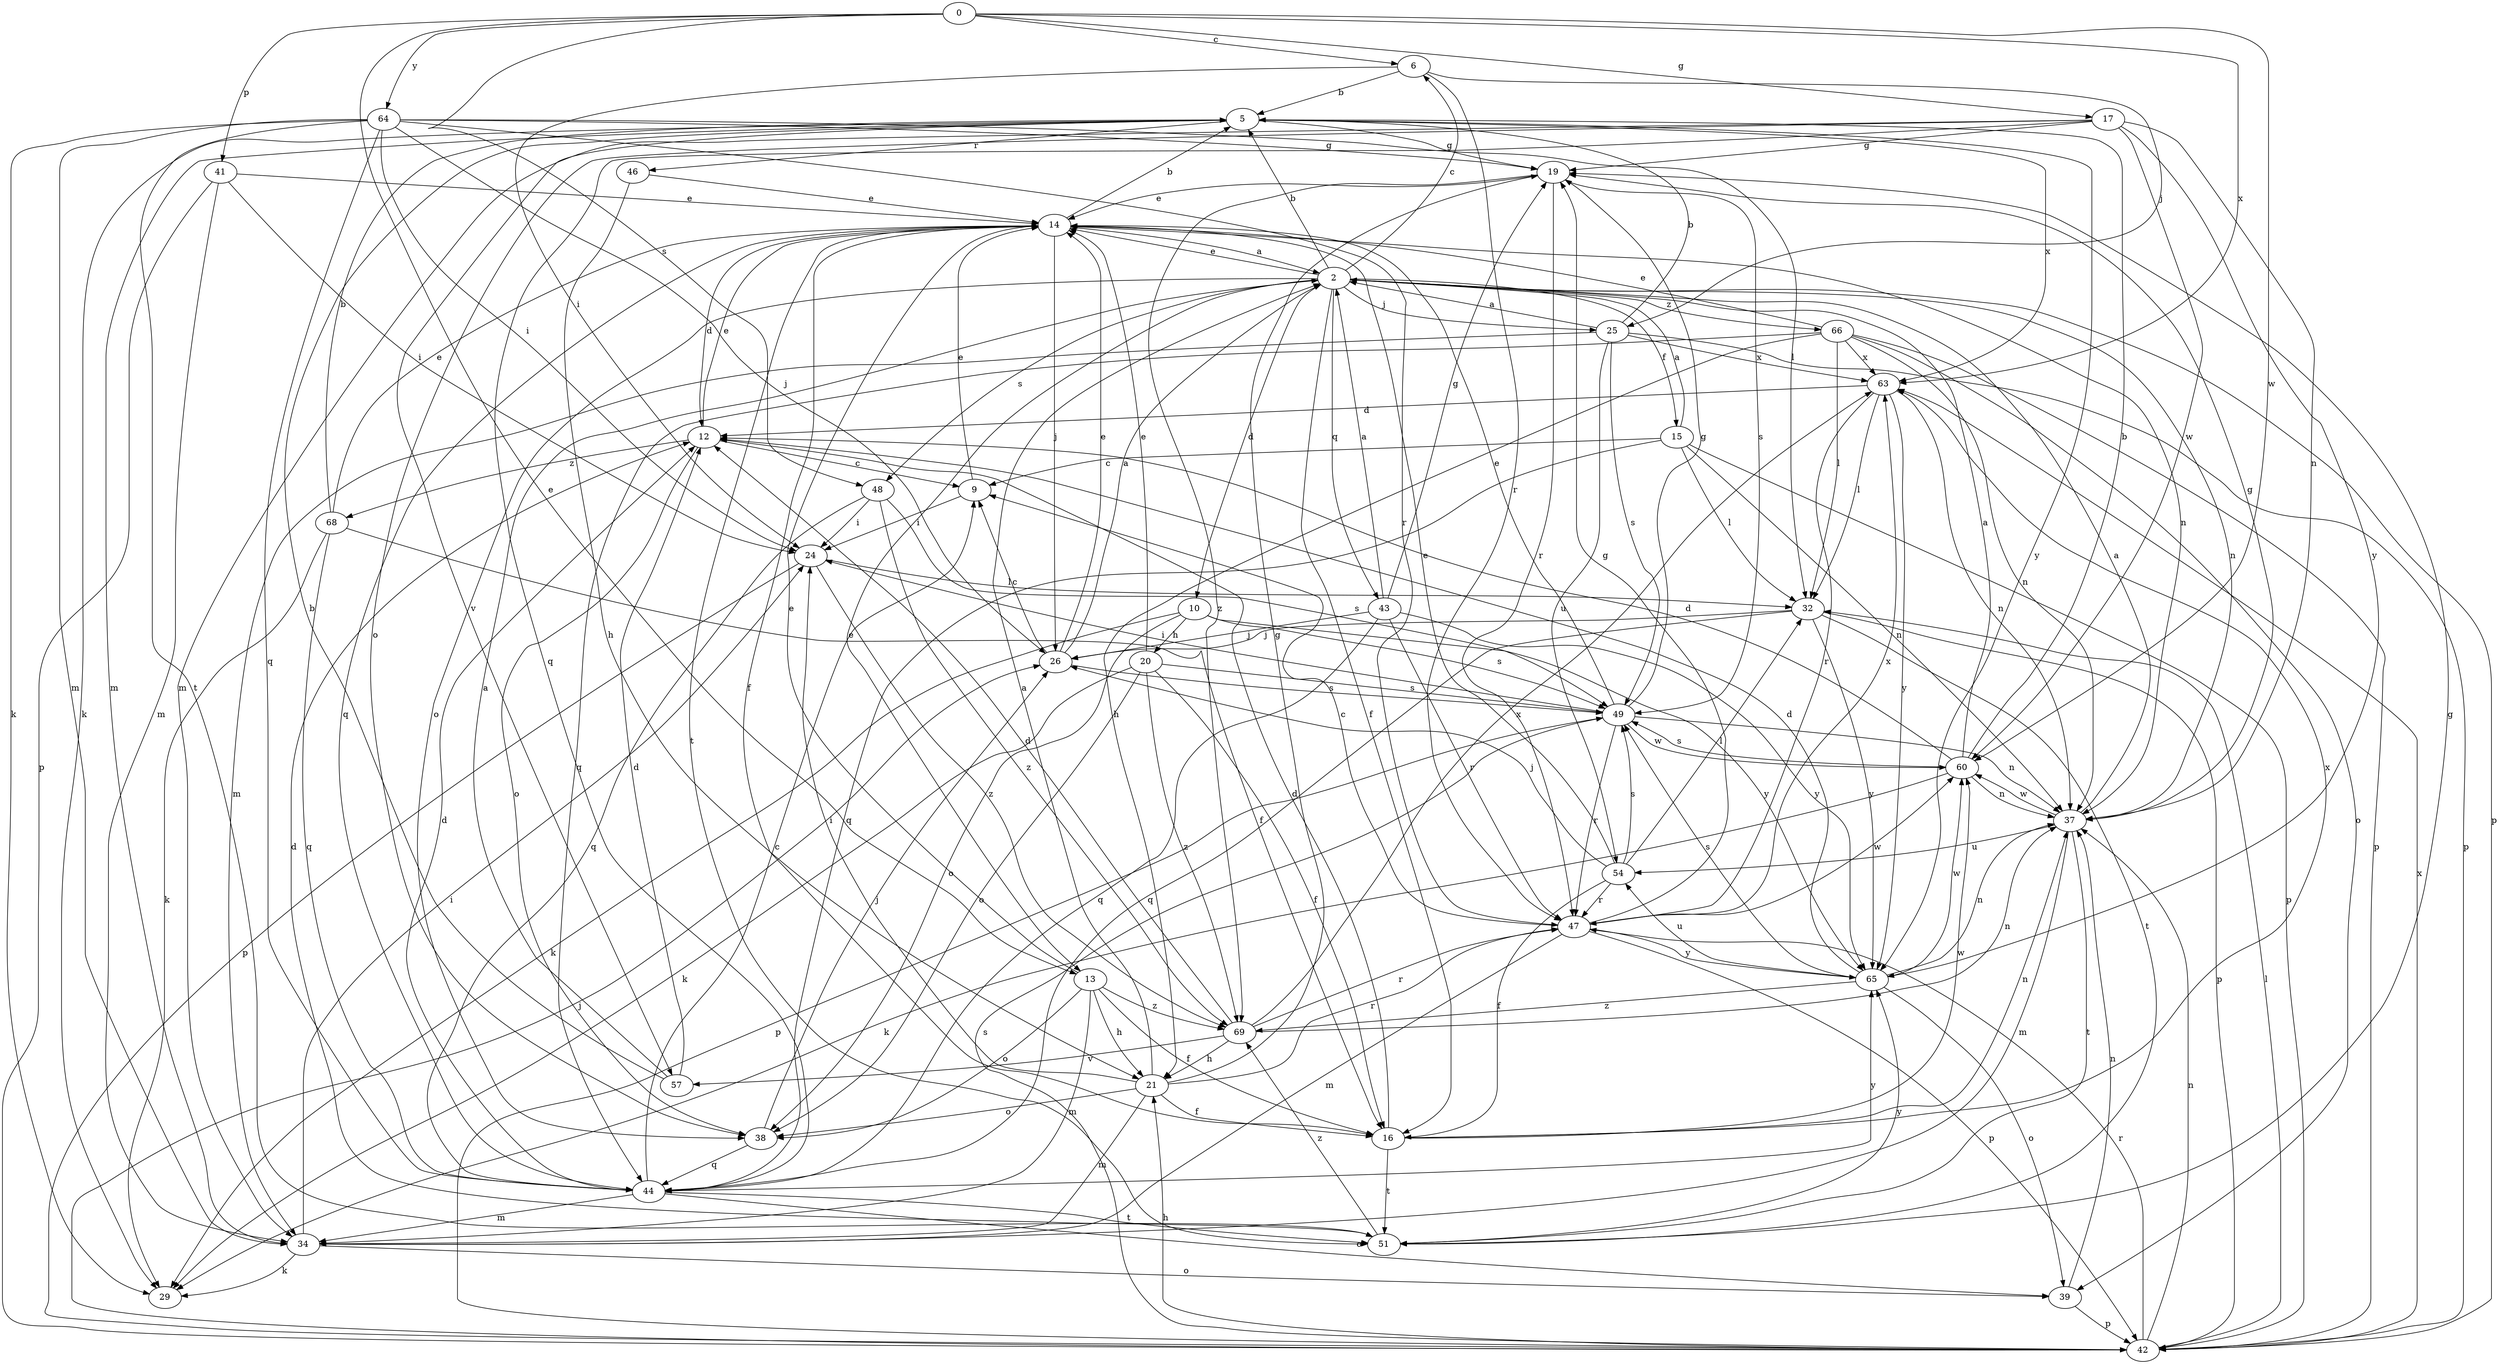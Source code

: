 strict digraph  {
0;
2;
5;
6;
9;
10;
12;
13;
14;
15;
16;
17;
19;
20;
21;
24;
25;
26;
29;
32;
34;
37;
38;
39;
41;
42;
43;
44;
46;
47;
48;
49;
51;
54;
57;
60;
63;
64;
65;
66;
68;
69;
0 -> 6  [label=c];
0 -> 13  [label=e];
0 -> 17  [label=g];
0 -> 41  [label=p];
0 -> 48  [label=s];
0 -> 60  [label=w];
0 -> 63  [label=x];
0 -> 64  [label=y];
2 -> 5  [label=b];
2 -> 6  [label=c];
2 -> 10  [label=d];
2 -> 13  [label=e];
2 -> 14  [label=e];
2 -> 15  [label=f];
2 -> 16  [label=f];
2 -> 25  [label=j];
2 -> 37  [label=n];
2 -> 38  [label=o];
2 -> 42  [label=p];
2 -> 43  [label=q];
2 -> 48  [label=s];
2 -> 66  [label=z];
5 -> 19  [label=g];
5 -> 29  [label=k];
5 -> 34  [label=m];
5 -> 46  [label=r];
5 -> 57  [label=v];
5 -> 63  [label=x];
5 -> 65  [label=y];
6 -> 5  [label=b];
6 -> 24  [label=i];
6 -> 25  [label=j];
6 -> 47  [label=r];
9 -> 14  [label=e];
9 -> 24  [label=i];
10 -> 20  [label=h];
10 -> 29  [label=k];
10 -> 38  [label=o];
10 -> 49  [label=s];
10 -> 65  [label=y];
12 -> 9  [label=c];
12 -> 14  [label=e];
12 -> 38  [label=o];
12 -> 68  [label=z];
13 -> 14  [label=e];
13 -> 16  [label=f];
13 -> 21  [label=h];
13 -> 34  [label=m];
13 -> 38  [label=o];
13 -> 69  [label=z];
14 -> 2  [label=a];
14 -> 5  [label=b];
14 -> 12  [label=d];
14 -> 16  [label=f];
14 -> 26  [label=j];
14 -> 37  [label=n];
14 -> 44  [label=q];
14 -> 51  [label=t];
15 -> 2  [label=a];
15 -> 9  [label=c];
15 -> 32  [label=l];
15 -> 37  [label=n];
15 -> 42  [label=p];
15 -> 44  [label=q];
16 -> 12  [label=d];
16 -> 37  [label=n];
16 -> 51  [label=t];
16 -> 60  [label=w];
16 -> 63  [label=x];
17 -> 19  [label=g];
17 -> 34  [label=m];
17 -> 37  [label=n];
17 -> 38  [label=o];
17 -> 44  [label=q];
17 -> 60  [label=w];
17 -> 65  [label=y];
19 -> 14  [label=e];
19 -> 47  [label=r];
19 -> 49  [label=s];
19 -> 69  [label=z];
20 -> 14  [label=e];
20 -> 16  [label=f];
20 -> 29  [label=k];
20 -> 38  [label=o];
20 -> 49  [label=s];
20 -> 69  [label=z];
21 -> 2  [label=a];
21 -> 16  [label=f];
21 -> 19  [label=g];
21 -> 24  [label=i];
21 -> 34  [label=m];
21 -> 38  [label=o];
21 -> 47  [label=r];
24 -> 32  [label=l];
24 -> 42  [label=p];
24 -> 69  [label=z];
25 -> 2  [label=a];
25 -> 5  [label=b];
25 -> 34  [label=m];
25 -> 42  [label=p];
25 -> 49  [label=s];
25 -> 54  [label=u];
25 -> 63  [label=x];
26 -> 2  [label=a];
26 -> 9  [label=c];
26 -> 14  [label=e];
26 -> 49  [label=s];
32 -> 26  [label=j];
32 -> 42  [label=p];
32 -> 44  [label=q];
32 -> 51  [label=t];
32 -> 65  [label=y];
34 -> 24  [label=i];
34 -> 29  [label=k];
34 -> 39  [label=o];
37 -> 2  [label=a];
37 -> 19  [label=g];
37 -> 34  [label=m];
37 -> 51  [label=t];
37 -> 54  [label=u];
37 -> 60  [label=w];
38 -> 26  [label=j];
38 -> 44  [label=q];
39 -> 37  [label=n];
39 -> 42  [label=p];
41 -> 14  [label=e];
41 -> 24  [label=i];
41 -> 34  [label=m];
41 -> 42  [label=p];
42 -> 21  [label=h];
42 -> 26  [label=j];
42 -> 32  [label=l];
42 -> 37  [label=n];
42 -> 47  [label=r];
42 -> 49  [label=s];
42 -> 63  [label=x];
43 -> 2  [label=a];
43 -> 19  [label=g];
43 -> 26  [label=j];
43 -> 44  [label=q];
43 -> 47  [label=r];
43 -> 65  [label=y];
44 -> 9  [label=c];
44 -> 12  [label=d];
44 -> 34  [label=m];
44 -> 39  [label=o];
44 -> 51  [label=t];
44 -> 65  [label=y];
46 -> 14  [label=e];
46 -> 21  [label=h];
47 -> 9  [label=c];
47 -> 19  [label=g];
47 -> 34  [label=m];
47 -> 42  [label=p];
47 -> 60  [label=w];
47 -> 63  [label=x];
47 -> 65  [label=y];
48 -> 24  [label=i];
48 -> 44  [label=q];
48 -> 49  [label=s];
48 -> 69  [label=z];
49 -> 14  [label=e];
49 -> 19  [label=g];
49 -> 24  [label=i];
49 -> 37  [label=n];
49 -> 42  [label=p];
49 -> 47  [label=r];
49 -> 60  [label=w];
51 -> 12  [label=d];
51 -> 19  [label=g];
51 -> 65  [label=y];
51 -> 69  [label=z];
54 -> 14  [label=e];
54 -> 16  [label=f];
54 -> 26  [label=j];
54 -> 32  [label=l];
54 -> 47  [label=r];
54 -> 49  [label=s];
57 -> 2  [label=a];
57 -> 5  [label=b];
57 -> 12  [label=d];
60 -> 2  [label=a];
60 -> 5  [label=b];
60 -> 12  [label=d];
60 -> 29  [label=k];
60 -> 37  [label=n];
60 -> 49  [label=s];
63 -> 12  [label=d];
63 -> 32  [label=l];
63 -> 37  [label=n];
63 -> 47  [label=r];
63 -> 65  [label=y];
64 -> 19  [label=g];
64 -> 24  [label=i];
64 -> 26  [label=j];
64 -> 29  [label=k];
64 -> 32  [label=l];
64 -> 34  [label=m];
64 -> 44  [label=q];
64 -> 47  [label=r];
64 -> 51  [label=t];
65 -> 12  [label=d];
65 -> 37  [label=n];
65 -> 39  [label=o];
65 -> 49  [label=s];
65 -> 54  [label=u];
65 -> 60  [label=w];
65 -> 69  [label=z];
66 -> 14  [label=e];
66 -> 21  [label=h];
66 -> 32  [label=l];
66 -> 37  [label=n];
66 -> 39  [label=o];
66 -> 42  [label=p];
66 -> 44  [label=q];
66 -> 63  [label=x];
68 -> 5  [label=b];
68 -> 14  [label=e];
68 -> 16  [label=f];
68 -> 29  [label=k];
68 -> 44  [label=q];
69 -> 12  [label=d];
69 -> 21  [label=h];
69 -> 37  [label=n];
69 -> 47  [label=r];
69 -> 57  [label=v];
69 -> 63  [label=x];
}
